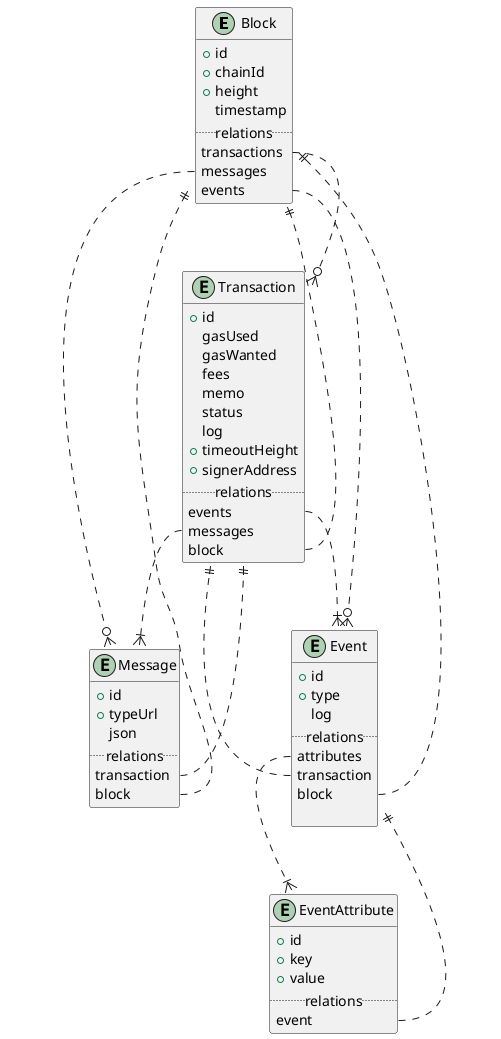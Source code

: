 @startuml
entity Block {
  +id
  +chainId
  +height
  timestamp
  ..relations..
  transactions
  messages
  events
}

entity Transaction {
  +id
  gasUsed
  gasWanted
  fees
  memo
  status
  log
  +timeoutHeight
  +signerAddress
  ..relations..
  events
  messages
  block
}

entity Message {
  +id
  +typeUrl
  json
  ..relations..
  transaction
  block
}

entity Event {
  +id
  +type
  log
  ..relations..
  attributes
  transaction
  block

}

entity EventAttribute {
  +id
  +key
  +value
  ..relations..
  event
}


Block::transaction ..o{ Transaction
Block::messages ..o{ Message
Block::events ..o{ Event

Transaction::events ..|{ Event
Transaction::messages ..|{ Message
Transaction::block ..|| Block

Message::transaction ..|| Transaction
Message::block ...|| Block

Event::attributes ..|{ EventAttribute
Event::transaction ..|| Transaction
Event::block ..|| Block

EventAttribute::event ..|| Event
@enduml
